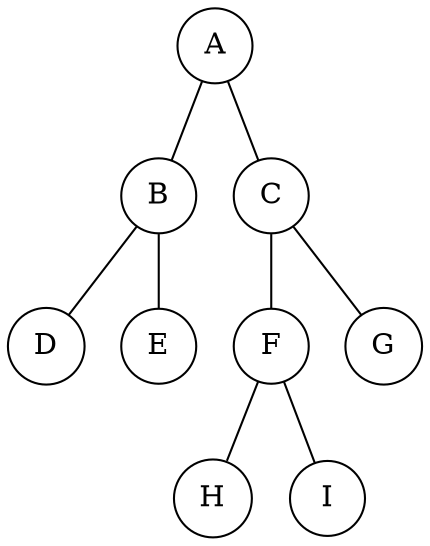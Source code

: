 graph "Arvore Binária" {
  Node [shape=circle]
  A -- B
  B -- D
  B -- E
  A -- C
  C -- F
  F -- H
  F -- I
  C -- G
}
